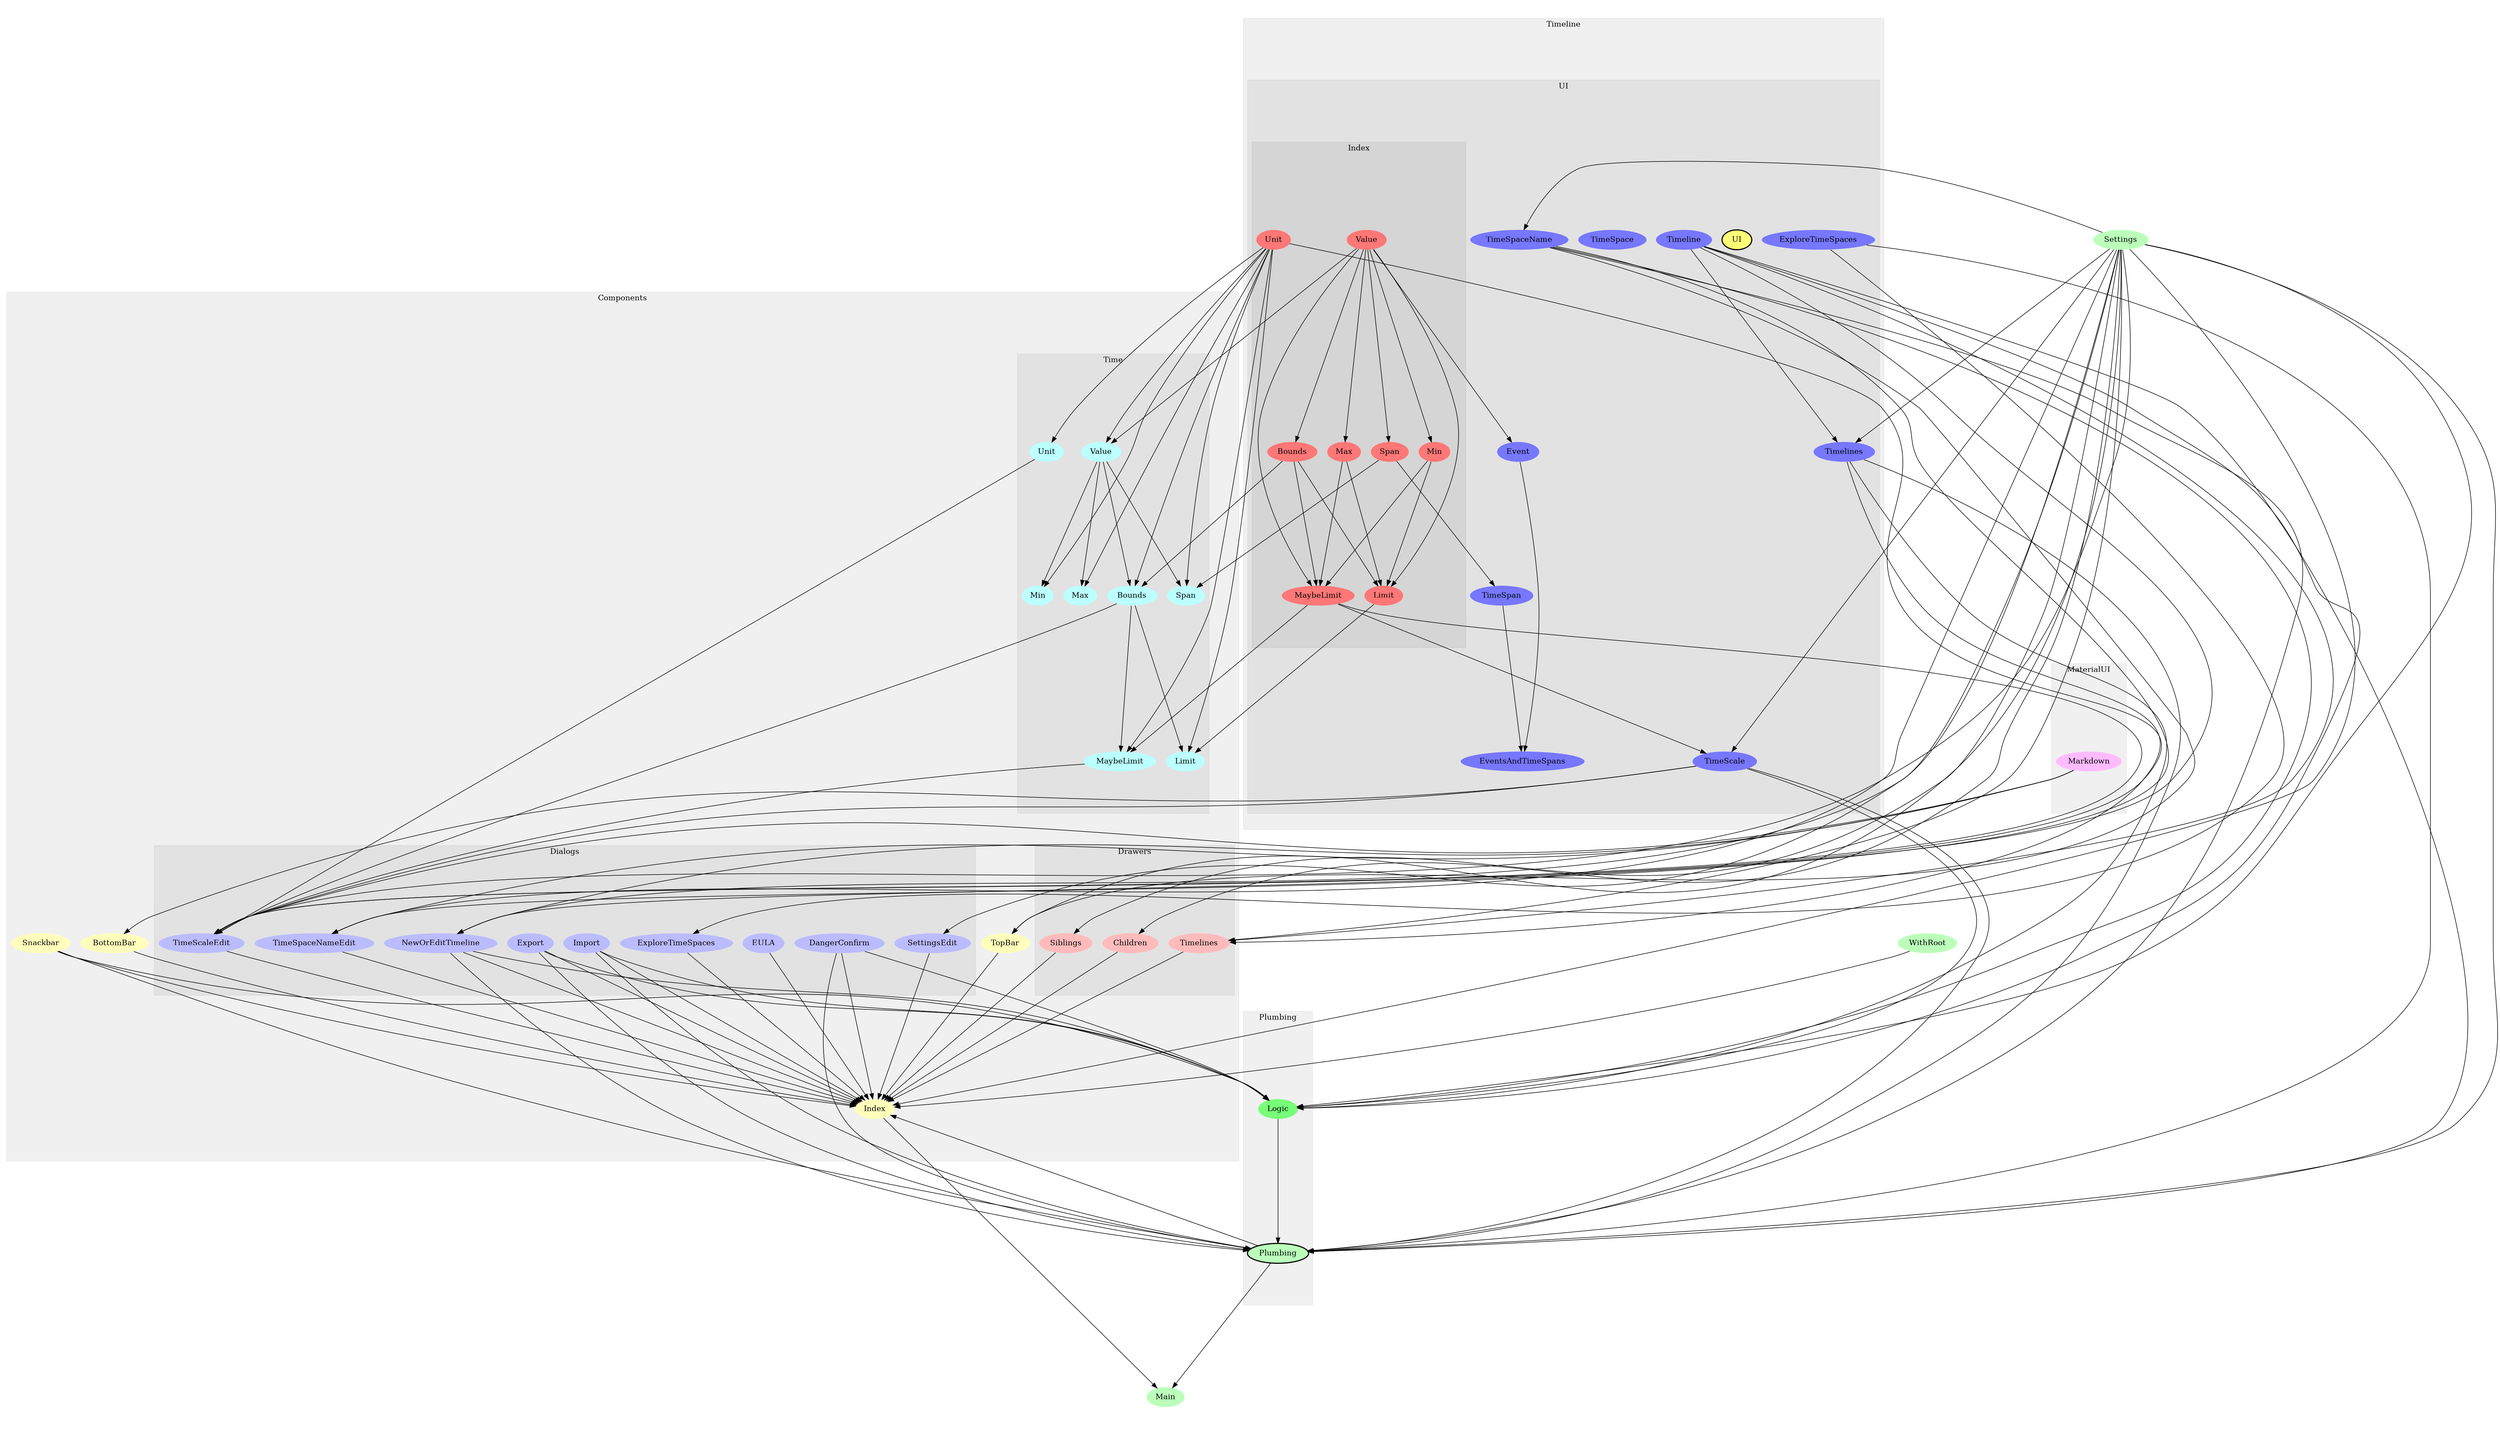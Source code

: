 digraph Modules {
size="48,32";
ratio="fill";
u1[label="WithRoot",style="filled",fillcolor="#bbffbb",penwidth="0"];
u3[label="Main",style="filled",fillcolor="#bbffbb",penwidth="0"];
u46[label="Settings",style="filled",fillcolor="#bbffbb",penwidth="0"];
subgraph cluster_0 {
label="Components";
color="#0000000F";
style="filled";
u22[label="BottomBar",style="filled",fillcolor="#ffffbb",penwidth="0"];
u32[label="TopBar",style="filled",fillcolor="#ffffbb",penwidth="0"];
u33[label="Snackbar",style="filled",fillcolor="#ffffbb",penwidth="0"];
u42[label="Index",style="filled",fillcolor="#ffffbb",penwidth="0"];
subgraph cluster_1 {
label="Dialogs";
color="#0000000F";
style="filled";
u23[label="EULA",style="filled",fillcolor="#bbbbff",penwidth="0"];
u24[label="DangerConfirm",style="filled",fillcolor="#bbbbff",penwidth="0"];
u25[label="Import",style="filled",fillcolor="#bbbbff",penwidth="0"];
u26[label="TimeScaleEdit",style="filled",fillcolor="#bbbbff",penwidth="0"];
u27[label="Export",style="filled",fillcolor="#bbbbff",penwidth="0"];
u28[label="TimeSpaceNameEdit",style="filled",fillcolor="#bbbbff",penwidth="0"];
u29[label="SettingsEdit",style="filled",fillcolor="#bbbbff",penwidth="0"];
u30[label="ExploreTimeSpaces",style="filled",fillcolor="#bbbbff",penwidth="0"];
u31[label="NewOrEditTimeline",style="filled",fillcolor="#bbbbff",penwidth="0"];

}
subgraph cluster_2 {
label="Drawers";
color="#0000000F";
style="filled";
u43[label="Siblings",style="filled",fillcolor="#ffbbbb",penwidth="0"];
u44[label="Children",style="filled",fillcolor="#ffbbbb",penwidth="0"];
u45[label="Timelines",style="filled",fillcolor="#ffbbbb",penwidth="0"];

}
subgraph cluster_3 {
label="Time";
color="#0000000F";
style="filled";
u34[label="MaybeLimit",style="filled",fillcolor="#bbffff",penwidth="0"];
u35[label="Max",style="filled",fillcolor="#bbffff",penwidth="0"];
u36[label="Bounds",style="filled",fillcolor="#bbffff",penwidth="0"];
u37[label="Value",style="filled",fillcolor="#bbffff",penwidth="0"];
u38[label="Span",style="filled",fillcolor="#bbffff",penwidth="0"];
u39[label="Unit",style="filled",fillcolor="#bbffff",penwidth="0"];
u40[label="Limit",style="filled",fillcolor="#bbffff",penwidth="0"];
u41[label="Min",style="filled",fillcolor="#bbffff",penwidth="0"];

}

}
subgraph cluster_4 {
label="MaterialUI";
color="#0000000F";
style="filled";
u47[label="Markdown",style="filled",fillcolor="#ffbbff",penwidth="0"];

}
subgraph cluster_5 {
label="Plumbing";
color="#0000000F";
style="filled";
u2[label="Plumbing",style="filled,bold",fillcolor="#bbffbb"];
u0[label="Logic",style="filled",fillcolor="#77ff77",penwidth="0"];

}
subgraph cluster_6 {
label="Timeline";
color="#0000000F";
style="filled";
subgraph cluster_7 {
label="UI";
color="#0000000F";
style="filled";
u21[label="UI",style="filled,bold",fillcolor="#ffff77"];
u4[label="TimeSpan",style="filled",fillcolor="#7777ff",penwidth="0"];
u5[label="EventsAndTimeSpans",style="filled",fillcolor="#7777ff",penwidth="0"];
u6[label="TimeSpaceName",style="filled",fillcolor="#7777ff",penwidth="0"];
u7[label="TimeSpace",style="filled",fillcolor="#7777ff",penwidth="0"];
u8[label="TimeScale",style="filled",fillcolor="#7777ff",penwidth="0"];
u9[label="Event",style="filled",fillcolor="#7777ff",penwidth="0"];
u10[label="Timelines",style="filled",fillcolor="#7777ff",penwidth="0"];
u19[label="ExploreTimeSpaces",style="filled",fillcolor="#7777ff",penwidth="0"];
u20[label="Timeline",style="filled",fillcolor="#7777ff",penwidth="0"];
subgraph cluster_8 {
label="Index";
color="#0000000F";
style="filled";
u11[label="MaybeLimit",style="filled",fillcolor="#ff7777",penwidth="0"];
u12[label="Max",style="filled",fillcolor="#ff7777",penwidth="0"];
u13[label="Bounds",style="filled",fillcolor="#ff7777",penwidth="0"];
u14[label="Value",style="filled",fillcolor="#ff7777",penwidth="0"];
u15[label="Span",style="filled",fillcolor="#ff7777",penwidth="0"];
u16[label="Unit",style="filled",fillcolor="#ff7777",penwidth="0"];
u17[label="Limit",style="filled",fillcolor="#ff7777",penwidth="0"];
u18[label="Min",style="filled",fillcolor="#ff7777",penwidth="0"];

}

}

}
u6 -> u0;
u8 -> u0;
u10 -> u0;
u20 -> u0;
u24 -> u0;
u25 -> u0;
u27 -> u0;
u31 -> u0;
u33 -> u0;
u46 -> u0;
u0 -> u2;
u6 -> u2;
u8 -> u2;
u10 -> u2;
u19 -> u2;
u20 -> u2;
u24 -> u2;
u25 -> u2;
u27 -> u2;
u31 -> u2;
u33 -> u2;
u46 -> u2;
u2 -> u3;
u42 -> u3;
u15 -> u4;
u4 -> u5;
u9 -> u5;
u46 -> u6;
u11 -> u8;
u46 -> u8;
u14 -> u9;
u20 -> u10;
u46 -> u10;
u12 -> u11;
u13 -> u11;
u14 -> u11;
u18 -> u11;
u14 -> u12;
u14 -> u13;
u14 -> u15;
u12 -> u17;
u13 -> u17;
u14 -> u17;
u18 -> u17;
u14 -> u18;
u8 -> u22;
u8 -> u26;
u11 -> u26;
u16 -> u26;
u34 -> u26;
u36 -> u26;
u39 -> u26;
u46 -> u26;
u47 -> u26;
u6 -> u28;
u46 -> u28;
u47 -> u28;
u46 -> u29;
u19 -> u30;
u20 -> u31;
u46 -> u31;
u47 -> u31;
u6 -> u32;
u46 -> u32;
u11 -> u34;
u16 -> u34;
u36 -> u34;
u16 -> u35;
u37 -> u35;
u13 -> u36;
u16 -> u36;
u37 -> u36;
u14 -> u37;
u16 -> u37;
u15 -> u38;
u16 -> u38;
u37 -> u38;
u16 -> u39;
u16 -> u40;
u17 -> u40;
u36 -> u40;
u16 -> u41;
u37 -> u41;
u1 -> u42;
u2 -> u42;
u22 -> u42;
u23 -> u42;
u24 -> u42;
u25 -> u42;
u26 -> u42;
u27 -> u42;
u28 -> u42;
u29 -> u42;
u30 -> u42;
u31 -> u42;
u32 -> u42;
u33 -> u42;
u43 -> u42;
u44 -> u42;
u45 -> u42;
u46 -> u42;
u46 -> u43;
u46 -> u44;
u10 -> u45;
u20 -> u45;
u46 -> u45;

}
